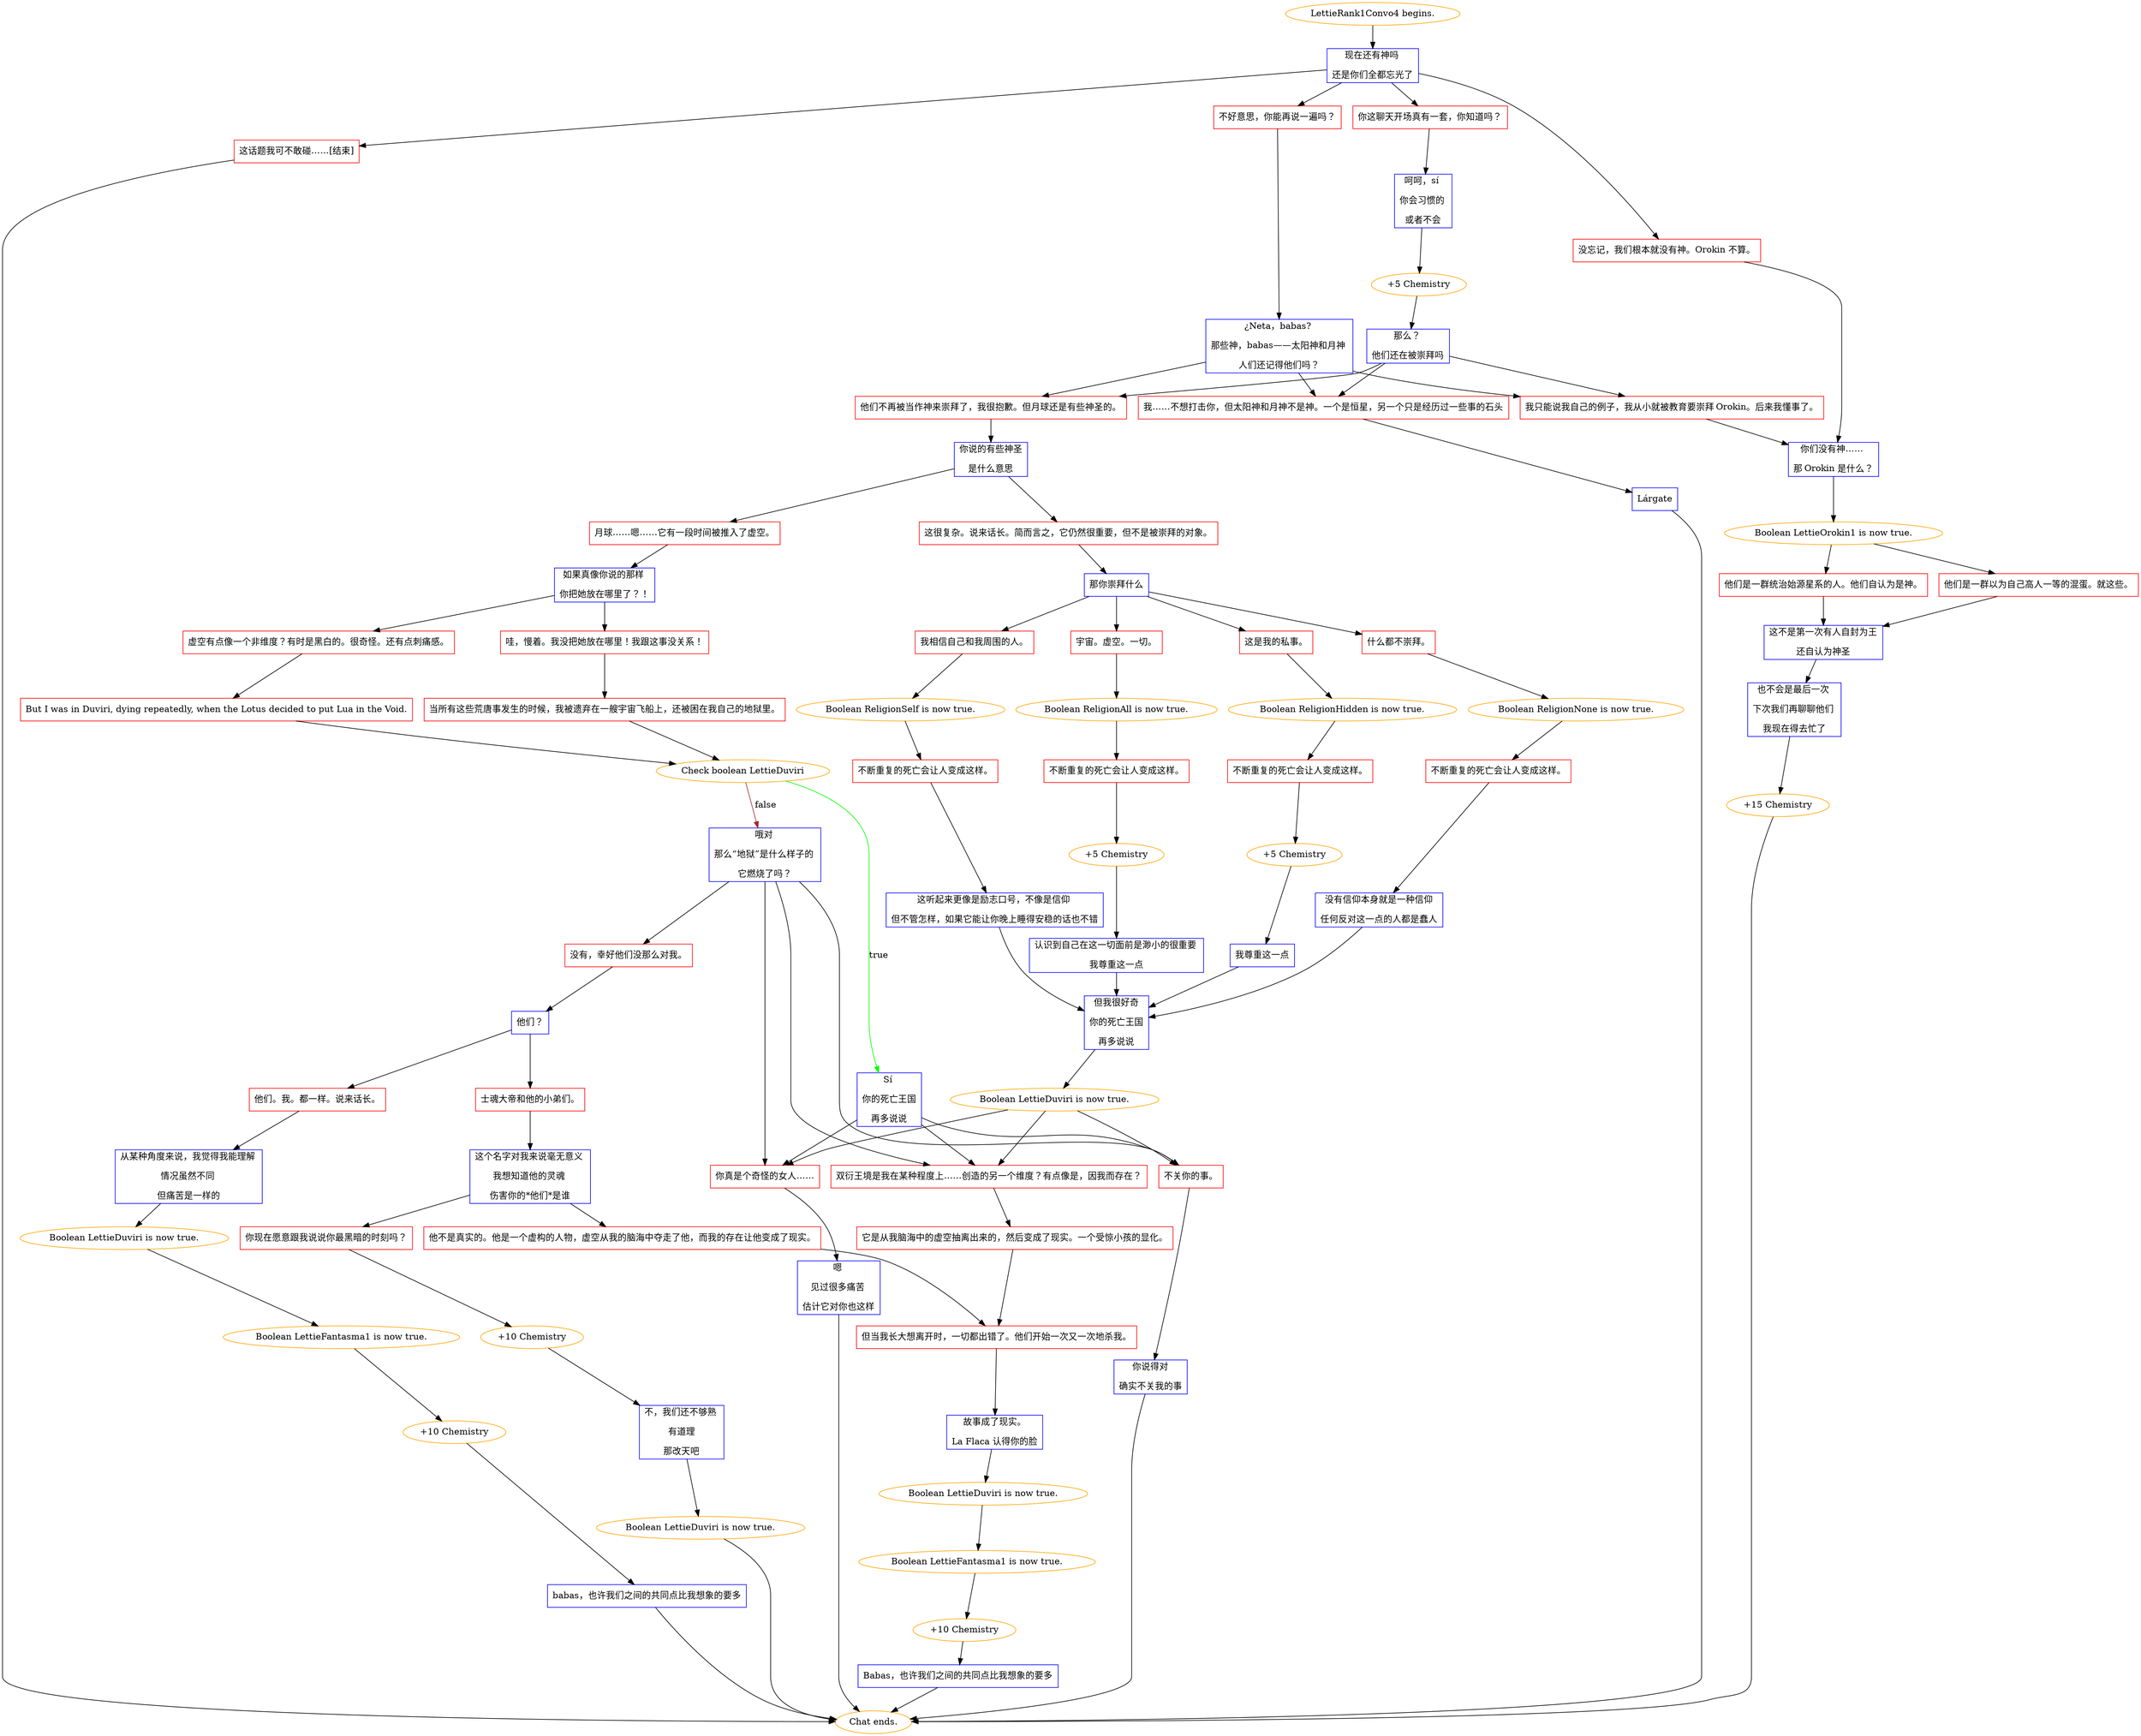 digraph {
	"LettieRank1Convo4 begins." [color=orange];
		"LettieRank1Convo4 begins." -> j4203564389;
	j4203564389 [label="现在还有神吗 
还是你们全都忘光了",shape=box,color=blue];
		j4203564389 -> j3814569337;
		j4203564389 -> j3393388099;
		j4203564389 -> j1859226030;
		j4203564389 -> j445604055;
	j3814569337 [label="不好意思，你能再说一遍吗？",shape=box,color=red];
		j3814569337 -> j1108865486;
	j3393388099 [label="你这聊天开场真有一套，你知道吗？",shape=box,color=red];
		j3393388099 -> j3393288616;
	j1859226030 [label="这话题我可不敢碰……[结束]",shape=box,color=red];
		j1859226030 -> "Chat ends.";
	j445604055 [label="没忘记，我们根本就没有神。Orokin 不算。",shape=box,color=red];
		j445604055 -> j1853015185;
	j1108865486 [label="¿Neta，babas? 
那些神，babas——太阳神和月神 
人们还记得他们吗？",shape=box,color=blue];
		j1108865486 -> j1746460713;
		j1108865486 -> j2691446421;
		j1108865486 -> j3369082411;
	j3393288616 [label="呵呵，sí 
你会习惯的 
或者不会",shape=box,color=blue];
		j3393288616 -> j971130299;
	"Chat ends." [color=orange];
	j1853015185 [label="你们没有神…… 
那 Orokin 是什么？",shape=box,color=blue];
		j1853015185 -> j4068689685;
	j1746460713 [label="我……不想打击你，但太阳神和月神不是神。一个是恒星，另一个只是经历过一些事的石头",shape=box,color=red];
		j1746460713 -> j1772042556;
	j2691446421 [label="他们不再被当作神来崇拜了，我很抱歉。但月球还是有些神圣的。",shape=box,color=red];
		j2691446421 -> j1394619069;
	j3369082411 [label="我只能说我自己的例子，我从小就被教育要崇拜 Orokin。后来我懂事了。",shape=box,color=red];
		j3369082411 -> j1853015185;
	j971130299 [label="+5 Chemistry",color=orange];
		j971130299 -> j3358008202;
	j4068689685 [label="Boolean LettieOrokin1 is now true.",color=orange];
		j4068689685 -> j1509478907;
		j4068689685 -> j3091960968;
	j1772042556 [label="Lárgate",shape=box,color=blue];
		j1772042556 -> "Chat ends.";
	j1394619069 [label="你说的有些神圣
是什么意思",shape=box,color=blue];
		j1394619069 -> j2070406750;
		j1394619069 -> j820124502;
	j3358008202 [label="那么？ 
他们还在被崇拜吗",shape=box,color=blue];
		j3358008202 -> j1746460713;
		j3358008202 -> j2691446421;
		j3358008202 -> j3369082411;
	j1509478907 [label="他们是一群以为自己高人一等的混蛋。就这些。",shape=box,color=red];
		j1509478907 -> j185956795;
	j3091960968 [label="他们是一群统治始源星系的人。他们自认为是神。",shape=box,color=red];
		j3091960968 -> j185956795;
	j2070406750 [label="月球……嗯……它有一段时间被推入了虚空。",shape=box,color=red];
		j2070406750 -> j1000940674;
	j820124502 [label="这很复杂。说来话长。简而言之，它仍然很重要，但不是被崇拜的对象。",shape=box,color=red];
		j820124502 -> j1128441743;
	j185956795 [label="这不是第一次有人自封为王
还自认为神圣",shape=box,color=blue];
		j185956795 -> j2738835129;
	j1000940674 [label="如果真像你说的那样 
你把她放在哪里了？！",shape=box,color=blue];
		j1000940674 -> j1805442627;
		j1000940674 -> j1743996404;
	j1128441743 [label="那你崇拜什么",shape=box,color=blue];
		j1128441743 -> j1046782527;
		j1128441743 -> j735853452;
		j1128441743 -> j2020838710;
		j1128441743 -> j2600794030;
	j2738835129 [label="也不会是最后一次 
下次我们再聊聊他们 
我现在得去忙了",shape=box,color=blue];
		j2738835129 -> j4072819434;
	j1805442627 [label="虚空有点像一个非维度？有时是黑白的。很奇怪。还有点刺痛感。",shape=box,color=red];
		j1805442627 -> j2603550938;
	j1743996404 [label="哇，慢着。我没把她放在哪里！我跟这事没关系！",shape=box,color=red];
		j1743996404 -> j380188364;
	j1046782527 [label="宇宙。虚空。一切。",shape=box,color=red];
		j1046782527 -> j2437004196;
	j735853452 [label="什么都不崇拜。",shape=box,color=red];
		j735853452 -> j306166729;
	j2020838710 [label="我相信自己和我周围的人。",shape=box,color=red];
		j2020838710 -> j3820768086;
	j2600794030 [label="这是我的私事。",shape=box,color=red];
		j2600794030 -> j2110894534;
	j4072819434 [label="+15 Chemistry",color=orange];
		j4072819434 -> "Chat ends.";
	j2603550938 [label="But I was in Duviri, dying repeatedly, when the Lotus decided to put Lua in the Void.",shape=box,color=red];
		j2603550938 -> j4215638794;
	j380188364 [label="当所有这些荒唐事发生的时候，我被遗弃在一艘宇宙飞船上，还被困在我自己的地狱里。",shape=box,color=red];
		j380188364 -> j4215638794;
	j2437004196 [label="Boolean ReligionAll is now true.",color=orange];
		j2437004196 -> j3488150850;
	j306166729 [label="Boolean ReligionNone is now true.",color=orange];
		j306166729 -> j4059413255;
	j3820768086 [label="Boolean ReligionSelf is now true.",color=orange];
		j3820768086 -> j4203366911;
	j2110894534 [label="Boolean ReligionHidden is now true.",color=orange];
		j2110894534 -> j3315145171;
	j4215638794 [label="Check boolean LettieDuviri",color=orange];
		j4215638794 -> j1251990007 [label=true,color=green];
		j4215638794 -> j4126755650 [label=false,color=brown];
	j3488150850 [label="不断重复的死亡会让人变成这样。",shape=box,color=red];
		j3488150850 -> j1488391392;
	j4059413255 [label="不断重复的死亡会让人变成这样。",shape=box,color=red];
		j4059413255 -> j3142163936;
	j4203366911 [label="不断重复的死亡会让人变成这样。",shape=box,color=red];
		j4203366911 -> j1932095938;
	j3315145171 [label="不断重复的死亡会让人变成这样。",shape=box,color=red];
		j3315145171 -> j2767274904;
	j1251990007 [label="Sí 
你的死亡王国
再多说说",shape=box,color=blue];
		j1251990007 -> j27330232;
		j1251990007 -> j1954260076;
		j1251990007 -> j2775175097;
	j4126755650 [label="哦对 
那么“地狱”是什么样子的 
它燃烧了吗？",shape=box,color=blue];
		j4126755650 -> j27330232;
		j4126755650 -> j1954260076;
		j4126755650 -> j2775175097;
		j4126755650 -> j227231746;
	j1488391392 [label="+5 Chemistry",color=orange];
		j1488391392 -> j2959136345;
	j3142163936 [label="没有信仰本身就是一种信仰
任何反对这一点的人都是蠢人",shape=box,color=blue];
		j3142163936 -> j2819430400;
	j1932095938 [label="这听起来更像是励志口号，不像是信仰 
但不管怎样，如果它能让你晚上睡得安稳的话也不错",shape=box,color=blue];
		j1932095938 -> j2819430400;
	j2767274904 [label="+5 Chemistry",color=orange];
		j2767274904 -> j643292050;
	j27330232 [label="双衍王境是我在某种程度上……创造的另一个维度？有点像是，因我而存在？",shape=box,color=red];
		j27330232 -> j942412655;
	j1954260076 [label="你真是个奇怪的女人……",shape=box,color=red];
		j1954260076 -> j3248091777;
	j2775175097 [label="不关你的事。",shape=box,color=red];
		j2775175097 -> j852332745;
	j227231746 [label="没有，幸好他们没那么对我。",shape=box,color=red];
		j227231746 -> j603123490;
	j2959136345 [label="认识到自己在这一切面前是渺小的很重要 
我尊重这一点",shape=box,color=blue];
		j2959136345 -> j2819430400;
	j2819430400 [label="但我很好奇
你的死亡王国
再多说说",shape=box,color=blue];
		j2819430400 -> j3521795;
	j643292050 [label="我尊重这一点",shape=box,color=blue];
		j643292050 -> j2819430400;
	j942412655 [label="它是从我脑海中的虚空抽离出来的，然后变成了现实。一个受惊小孩的显化。",shape=box,color=red];
		j942412655 -> j2346874382;
	j3248091777 [label="嗯 
见过很多痛苦 
估计它对你也这样",shape=box,color=blue];
		j3248091777 -> "Chat ends.";
	j852332745 [label="你说得对
确实不关我的事",shape=box,color=blue];
		j852332745 -> "Chat ends.";
	j603123490 [label="他们？",shape=box,color=blue];
		j603123490 -> j2836426902;
		j603123490 -> j1283673775;
	j3521795 [label="Boolean LettieDuviri is now true.",color=orange];
		j3521795 -> j27330232;
		j3521795 -> j1954260076;
		j3521795 -> j2775175097;
	j2346874382 [label="但当我长大想离开时，一切都出错了。他们开始一次又一次地杀我。",shape=box,color=red];
		j2346874382 -> j2879655235;
	j2836426902 [label="士魂大帝和他的小弟们。",shape=box,color=red];
		j2836426902 -> j4040049206;
	j1283673775 [label="他们。我。都一样。说来话长。",shape=box,color=red];
		j1283673775 -> j4265205219;
	j2879655235 [label="故事成了现实。
La Flaca 认得你的脸",shape=box,color=blue];
		j2879655235 -> j1500311803;
	j4040049206 [label="这个名字对我来说毫无意义 
我想知道他的灵魂 
伤害你的*他们*是谁",shape=box,color=blue];
		j4040049206 -> j2441477106;
		j4040049206 -> j130129113;
	j4265205219 [label="从某种角度来说，我觉得我能理解 
情况虽然不同 
但痛苦是一样的",shape=box,color=blue];
		j4265205219 -> j3171845881;
	j1500311803 [label="Boolean LettieDuviri is now true.",color=orange];
		j1500311803 -> j1434549753;
	j2441477106 [label="他不是真实的。他是一个虚构的人物，虚空从我的脑海中夺走了他，而我的存在让他变成了现实。",shape=box,color=red];
		j2441477106 -> j2346874382;
	j130129113 [label="你现在愿意跟我说说你最黑暗的时刻吗？",shape=box,color=red];
		j130129113 -> j1987888673;
	j3171845881 [label="Boolean LettieDuviri is now true.",color=orange];
		j3171845881 -> j680097878;
	j1434549753 [label="Boolean LettieFantasma1 is now true.",color=orange];
		j1434549753 -> j1668867251;
	j1987888673 [label="+10 Chemistry",color=orange];
		j1987888673 -> j1592679775;
	j680097878 [label="Boolean LettieFantasma1 is now true.",color=orange];
		j680097878 -> j2114084901;
	j1668867251 [label="+10 Chemistry",color=orange];
		j1668867251 -> j630573130;
	j1592679775 [label="不，我们还不够熟 
有道理
那改天吧",shape=box,color=blue];
		j1592679775 -> j1822352237;
	j2114084901 [label="+10 Chemistry",color=orange];
		j2114084901 -> j2478144820;
	j630573130 [label="Babas，也许我们之间的共同点比我想象的要多",shape=box,color=blue];
		j630573130 -> "Chat ends.";
	j1822352237 [label="Boolean LettieDuviri is now true.",color=orange];
		j1822352237 -> "Chat ends.";
	j2478144820 [label="babas，也许我们之间的共同点比我想象的要多",shape=box,color=blue];
		j2478144820 -> "Chat ends.";
}